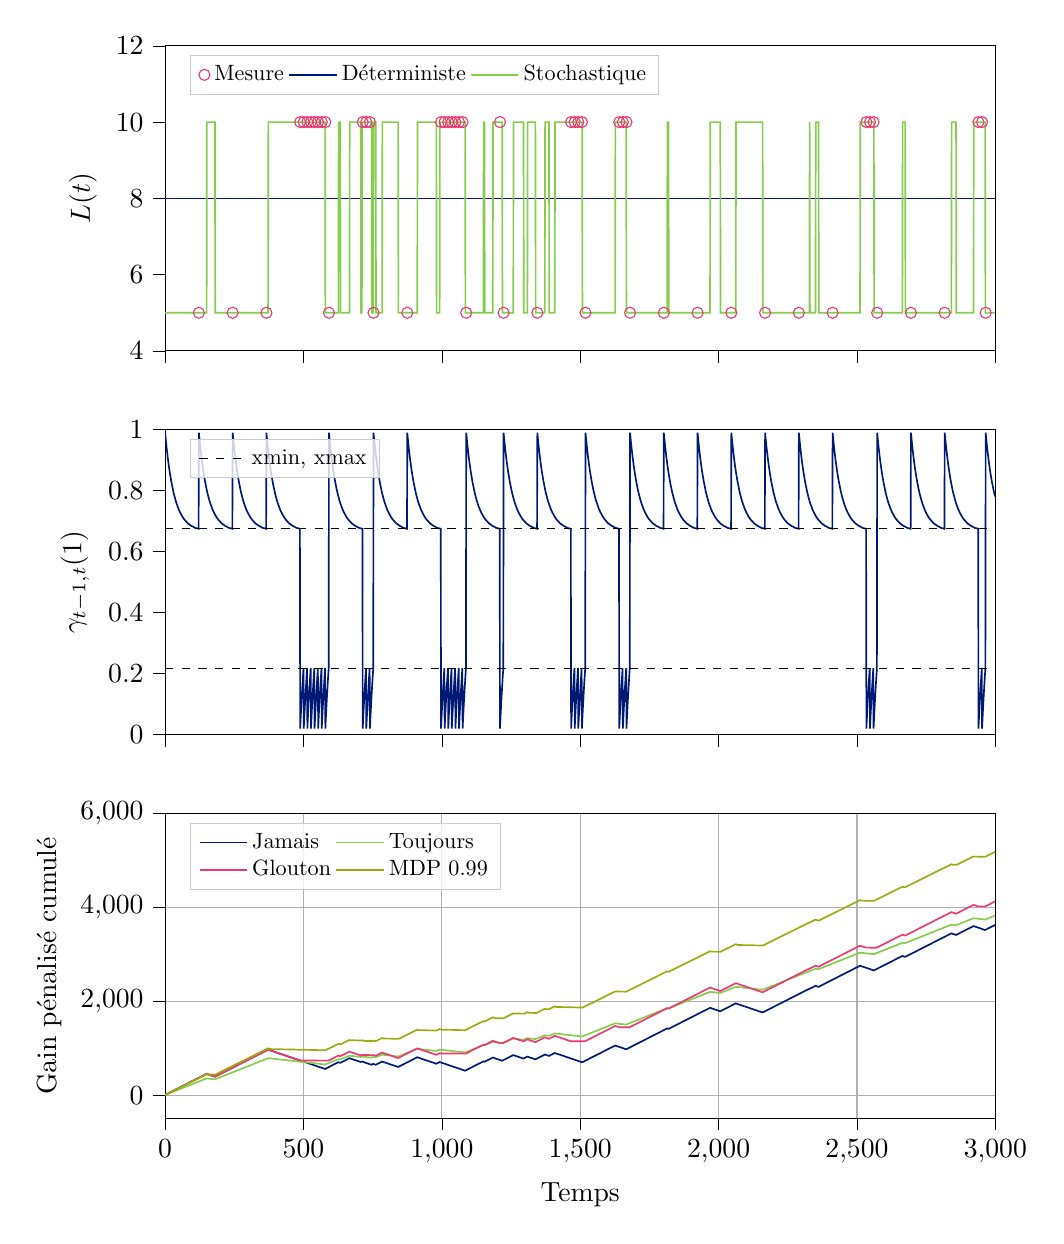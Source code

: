 % This file was created by tikzplotlib v0.9.1.
\begin{tikzpicture}

\definecolor{color0}{rgb}{0.918,0.231,0.451}
\definecolor{color1}{rgb}{0,0.098,0.459}
\definecolor{color2}{rgb}{0.525,0.8,0.302}
\definecolor{color3}{rgb}{0.616,0.671,0.067}

\begin{groupplot}[group style={group size=1 by 3}]
\nextgroupplot[
height=0.45\linewidth,
legend cell align={left},
legend columns=3,
legend style={fill opacity=0.8, draw opacity=1, text opacity=1, at={(0.03,0.97)}, anchor=north west, draw=white!80!black},
legend style={nodes={scale=0.8}},
scaled x ticks=manual:{}{\pgfmathparse{#1}},
tick align=outside,
tick pos=left,
width=\linewidth,
x grid style={white!69.02!black},
xmin=0, xmax=3000,
xtick style={color=black},
xticklabels={},
y grid style={white!69.02!black},
ylabel={\(\displaystyle L(t)\)},
ymin=4, ymax=12,
ytick style={color=black}
]
\addplot [only marks, mark=o, draw=color0, colormap/viridis]
table{%
x                      y
122 5
244 5
366 5
488 10
501 10
514 10
527 10
540 10
553 10
566 10
579 10
592 5
714 10
727 10
740 10
753 5
875 5
997 10
1010 10
1023 10
1036 10
1049 10
1062 10
1075 10
1088 5
1210 10
1223 5
1345 5
1467 10
1480 10
1493 10
1506 10
1519 5
1641 10
1654 10
1667 10
1680 5
1802 5
1924 5
2046 5
2168 5
2290 5
2412 5
2534 10
2547 10
2560 10
2573 5
2695 5
2817 5
2939 10
2952 10
2965 5
};
\addlegendentry{Mesure}
\addplot [semithick, color1]
table {%
0 8
2999 8
};
\addlegendentry{Déterministe}
\addplot [semithick, color2]
table {%
0 5
150 5
151 10
180 10
181 5
372 5
373 10
578 10
579 5
626 5
627 10
633 10
634 5
666 5
667 10
707 10
708 5
711 5
712 10
746 10
747 5
752 5
753 10
761 10
762 5
784 5
785 10
842 10
843 5
911 5
912 10
980 10
981 5
992 5
993 10
1084 10
1085 5
1150 5
1151 10
1154 10
1155 5
1184 5
1185 10
1218 10
1219 5
1258 5
1259 10
1295 10
1296 5
1309 5
1310 10
1338 10
1339 5
1372 5
1373 10
1387 10
1388 5
1408 5
1409 10
1507 10
1508 5
1626 5
1627 10
1666 10
1667 5
1814 5
1815 10
1819 10
1820 5
1969 5
1970 10
2006 10
2007 5
2062 5
2063 10
2159 10
2160 5
2328 5
2329 10
2330 5
2350 5
2351 10
2361 10
2362 5
2511 5
2512 10
2561 10
2562 5
2664 5
2665 10
2674 10
2675 5
2841 5
2842 10
2858 10
2859 5
2921 5
2922 10
2963 10
2964 5
2999 5
};
\addlegendentry{Stochastique}

\nextgroupplot[
height=0.45\linewidth,
legend cell align={left},
legend style={fill opacity=0.8, draw opacity=1, text opacity=1, at={(0.03,0.97)}, anchor=north west, draw=white!80!black},
legend style={nodes={scale=0.8}},
scaled x ticks=manual:{}{\pgfmathparse{#1}},
tick align=outside,
tick pos=left,
width=\linewidth,
x grid style={white!69.02!black},
xmin=0, xmax=3000,
xtick style={color=black},
xticklabels={},
y grid style={white!69.02!black},
ylabel={\(\displaystyle \gamma_{t-1,t}(1)\)},
ymin=0, ymax=1,
ytick style={color=black}
]
\addplot [semithick, color1, forget plot]
table {%
0 0.99
1 0.98
2 0.971
3 0.962
4 0.953
5 0.944
6 0.936
7 0.928
8 0.92
9 0.912
10 0.905
11 0.898
12 0.891
13 0.884
14 0.878
15 0.871
17 0.859
19 0.848
21 0.837
23 0.827
25 0.818
27 0.809
29 0.8
31 0.792
33 0.785
35 0.778
37 0.771
39 0.765
41 0.759
43 0.754
45 0.749
47 0.744
49 0.739
51 0.735
54 0.729
57 0.724
60 0.719
63 0.714
66 0.71
69 0.706
72 0.703
75 0.7
79 0.696
83 0.692
87 0.69
91 0.687
96 0.684
101 0.682
106 0.679
112 0.677
118 0.676
121 0.675
122 0.99
123 0.98
124 0.971
125 0.962
126 0.953
127 0.944
128 0.936
129 0.928
130 0.92
131 0.912
132 0.905
133 0.898
134 0.891
135 0.884
136 0.878
137 0.871
139 0.859
141 0.848
143 0.837
145 0.827
147 0.818
149 0.809
151 0.8
153 0.792
155 0.785
157 0.778
159 0.771
161 0.765
163 0.759
165 0.754
167 0.749
169 0.744
171 0.739
173 0.735
176 0.729
179 0.724
182 0.719
185 0.714
188 0.71
191 0.706
194 0.703
197 0.7
201 0.696
205 0.692
209 0.69
213 0.687
218 0.684
223 0.682
228 0.679
234 0.677
240 0.676
243 0.675
244 0.99
245 0.98
246 0.971
247 0.962
248 0.953
249 0.944
250 0.936
251 0.928
252 0.92
253 0.912
254 0.905
255 0.898
256 0.891
257 0.884
258 0.878
259 0.871
261 0.859
263 0.848
265 0.837
267 0.827
269 0.818
271 0.809
273 0.8
275 0.792
277 0.785
279 0.778
281 0.771
283 0.765
285 0.759
287 0.754
289 0.749
291 0.744
293 0.739
295 0.735
298 0.729
301 0.724
304 0.719
307 0.714
310 0.71
313 0.706
316 0.703
319 0.7
323 0.696
327 0.692
331 0.69
335 0.687
340 0.684
345 0.682
350 0.679
356 0.677
362 0.676
365 0.675
366 0.99
367 0.98
368 0.971
369 0.962
370 0.953
371 0.944
372 0.936
373 0.928
374 0.92
375 0.912
376 0.905
377 0.898
378 0.891
379 0.884
380 0.878
381 0.871
383 0.859
385 0.848
387 0.837
389 0.827
391 0.818
393 0.809
395 0.8
397 0.792
399 0.785
401 0.778
403 0.771
405 0.765
407 0.759
409 0.754
411 0.749
413 0.744
415 0.739
417 0.735
420 0.729
423 0.724
426 0.719
429 0.714
432 0.71
435 0.706
438 0.703
441 0.7
445 0.696
449 0.692
453 0.69
457 0.687
462 0.684
467 0.682
472 0.679
478 0.677
484 0.676
487 0.675
488 0.02
489 0.039
490 0.058
491 0.076
492 0.094
493 0.111
494 0.128
495 0.144
496 0.16
497 0.175
498 0.19
499 0.204
500 0.218
501 0.02
502 0.039
503 0.058
504 0.076
505 0.094
506 0.111
507 0.128
508 0.144
509 0.16
510 0.175
511 0.19
512 0.204
513 0.218
514 0.02
515 0.039
516 0.058
517 0.076
518 0.094
519 0.111
520 0.128
521 0.144
522 0.16
523 0.175
524 0.19
525 0.204
526 0.218
527 0.02
528 0.039
529 0.058
530 0.076
531 0.094
532 0.111
533 0.128
534 0.144
535 0.16
536 0.175
537 0.19
538 0.204
539 0.218
540 0.02
541 0.039
542 0.058
543 0.076
544 0.094
545 0.111
546 0.128
547 0.144
548 0.16
549 0.175
550 0.19
551 0.204
552 0.218
553 0.02
554 0.039
555 0.058
556 0.076
557 0.094
558 0.111
559 0.128
560 0.144
561 0.16
562 0.175
563 0.19
564 0.204
565 0.218
566 0.02
567 0.039
568 0.058
569 0.076
570 0.094
571 0.111
572 0.128
573 0.144
574 0.16
575 0.175
576 0.19
577 0.204
578 0.218
579 0.02
580 0.039
581 0.058
582 0.076
583 0.094
584 0.111
585 0.128
586 0.144
587 0.16
588 0.175
589 0.19
590 0.204
591 0.218
592 0.99
593 0.98
594 0.971
595 0.962
596 0.953
597 0.944
598 0.936
599 0.928
600 0.92
601 0.912
602 0.905
603 0.898
604 0.891
605 0.884
606 0.878
607 0.871
609 0.859
611 0.848
613 0.837
615 0.827
617 0.818
619 0.809
621 0.8
623 0.792
625 0.785
627 0.778
629 0.771
631 0.765
633 0.759
635 0.754
637 0.749
639 0.744
641 0.739
643 0.735
646 0.729
649 0.724
652 0.719
655 0.714
658 0.71
661 0.706
664 0.703
667 0.7
671 0.696
675 0.692
679 0.69
683 0.687
688 0.684
693 0.682
698 0.679
704 0.677
710 0.676
713 0.675
714 0.02
715 0.039
716 0.058
717 0.076
718 0.094
719 0.111
720 0.128
721 0.144
722 0.16
723 0.175
724 0.19
725 0.204
726 0.218
727 0.02
728 0.039
729 0.058
730 0.076
731 0.094
732 0.111
733 0.128
734 0.144
735 0.16
736 0.175
737 0.19
738 0.204
739 0.218
740 0.02
741 0.039
742 0.058
743 0.076
744 0.094
745 0.111
746 0.128
747 0.144
748 0.16
749 0.175
750 0.19
751 0.204
752 0.218
753 0.99
754 0.98
755 0.971
756 0.962
757 0.953
758 0.944
759 0.936
760 0.928
761 0.92
762 0.912
763 0.905
764 0.898
765 0.891
766 0.884
767 0.878
768 0.871
770 0.859
772 0.848
774 0.837
776 0.827
778 0.818
780 0.809
782 0.8
784 0.792
786 0.785
788 0.778
790 0.771
792 0.765
794 0.759
796 0.754
798 0.749
800 0.744
802 0.739
804 0.735
807 0.729
810 0.724
813 0.719
816 0.714
819 0.71
822 0.706
825 0.703
828 0.7
832 0.696
836 0.692
840 0.69
844 0.687
849 0.684
854 0.682
859 0.679
865 0.677
871 0.676
874 0.675
875 0.99
876 0.98
877 0.971
878 0.962
879 0.953
880 0.944
881 0.936
882 0.928
883 0.92
884 0.912
885 0.905
886 0.898
887 0.891
888 0.884
889 0.878
890 0.871
892 0.859
894 0.848
896 0.837
898 0.827
900 0.818
902 0.809
904 0.8
906 0.792
908 0.785
910 0.778
912 0.771
914 0.765
916 0.759
918 0.754
920 0.749
922 0.744
924 0.739
926 0.735
929 0.729
932 0.724
935 0.719
938 0.714
941 0.71
944 0.706
947 0.703
950 0.7
954 0.696
958 0.692
962 0.69
966 0.687
971 0.684
976 0.682
981 0.679
987 0.677
993 0.676
996 0.675
997 0.02
998 0.039
999 0.058
1000 0.076
1001 0.094
1002 0.111
1003 0.128
1004 0.144
1005 0.16
1006 0.175
1007 0.19
1008 0.204
1009 0.218
1010 0.02
1011 0.039
1012 0.058
1013 0.076
1014 0.094
1015 0.111
1016 0.128
1017 0.144
1018 0.16
1019 0.175
1020 0.19
1021 0.204
1022 0.218
1023 0.02
1024 0.039
1025 0.058
1026 0.076
1027 0.094
1028 0.111
1029 0.128
1030 0.144
1031 0.16
1032 0.175
1033 0.19
1034 0.204
1035 0.218
1036 0.02
1037 0.039
1038 0.058
1039 0.076
1040 0.094
1041 0.111
1042 0.128
1043 0.144
1044 0.16
1045 0.175
1046 0.19
1047 0.204
1048 0.218
1049 0.02
1050 0.039
1051 0.058
1052 0.076
1053 0.094
1054 0.111
1055 0.128
1056 0.144
1057 0.16
1058 0.175
1059 0.19
1060 0.204
1061 0.218
1062 0.02
1063 0.039
1064 0.058
1065 0.076
1066 0.094
1067 0.111
1068 0.128
1069 0.144
1070 0.16
1071 0.175
1072 0.19
1073 0.204
1074 0.218
1075 0.02
1076 0.039
1077 0.058
1078 0.076
1079 0.094
1080 0.111
1081 0.128
1082 0.144
1083 0.16
1084 0.175
1085 0.19
1086 0.204
1087 0.218
1088 0.99
1089 0.98
1090 0.971
1091 0.962
1092 0.953
1093 0.944
1094 0.936
1095 0.928
1096 0.92
1097 0.912
1098 0.905
1099 0.898
1100 0.891
1101 0.884
1102 0.878
1103 0.871
1105 0.859
1107 0.848
1109 0.837
1111 0.827
1113 0.818
1115 0.809
1117 0.8
1119 0.792
1121 0.785
1123 0.778
1125 0.771
1127 0.765
1129 0.759
1131 0.754
1133 0.749
1135 0.744
1137 0.739
1139 0.735
1142 0.729
1145 0.724
1148 0.719
1151 0.714
1154 0.71
1157 0.706
1160 0.703
1163 0.7
1167 0.696
1171 0.692
1175 0.69
1179 0.687
1184 0.684
1189 0.682
1194 0.679
1200 0.677
1206 0.676
1209 0.675
1210 0.02
1211 0.039
1212 0.058
1213 0.076
1214 0.094
1215 0.111
1216 0.128
1217 0.144
1218 0.16
1219 0.175
1220 0.19
1221 0.204
1222 0.218
1223 0.99
1224 0.98
1225 0.971
1226 0.962
1227 0.953
1228 0.944
1229 0.936
1230 0.928
1231 0.92
1232 0.912
1233 0.905
1234 0.898
1235 0.891
1236 0.884
1237 0.878
1238 0.871
1240 0.859
1242 0.848
1244 0.837
1246 0.827
1248 0.818
1250 0.809
1252 0.8
1254 0.792
1256 0.785
1258 0.778
1260 0.771
1262 0.765
1264 0.759
1266 0.754
1268 0.749
1270 0.744
1272 0.739
1274 0.735
1277 0.729
1280 0.724
1283 0.719
1286 0.714
1289 0.71
1292 0.706
1295 0.703
1298 0.7
1302 0.696
1306 0.692
1310 0.69
1314 0.687
1319 0.684
1324 0.682
1329 0.679
1335 0.677
1341 0.676
1344 0.675
1345 0.99
1346 0.98
1347 0.971
1348 0.962
1349 0.953
1350 0.944
1351 0.936
1352 0.928
1353 0.92
1354 0.912
1355 0.905
1356 0.898
1357 0.891
1358 0.884
1359 0.878
1360 0.871
1362 0.859
1364 0.848
1366 0.837
1368 0.827
1370 0.818
1372 0.809
1374 0.8
1376 0.792
1378 0.785
1380 0.778
1382 0.771
1384 0.765
1386 0.759
1388 0.754
1390 0.749
1392 0.744
1394 0.739
1396 0.735
1399 0.729
1402 0.724
1405 0.719
1408 0.714
1411 0.71
1414 0.706
1417 0.703
1420 0.7
1424 0.696
1428 0.692
1432 0.69
1436 0.687
1441 0.684
1446 0.682
1451 0.679
1457 0.677
1463 0.676
1466 0.675
1467 0.02
1468 0.039
1469 0.058
1470 0.076
1471 0.094
1472 0.111
1473 0.128
1474 0.144
1475 0.16
1476 0.175
1477 0.19
1478 0.204
1479 0.218
1480 0.02
1481 0.039
1482 0.058
1483 0.076
1484 0.094
1485 0.111
1486 0.128
1487 0.144
1488 0.16
1489 0.175
1490 0.19
1491 0.204
1492 0.218
1493 0.02
1494 0.039
1495 0.058
1496 0.076
1497 0.094
1498 0.111
1499 0.128
1500 0.144
1501 0.16
1502 0.175
1503 0.19
1504 0.204
1505 0.218
1506 0.02
1507 0.039
1508 0.058
1509 0.076
1510 0.094
1511 0.111
1512 0.128
1513 0.144
1514 0.16
1515 0.175
1516 0.19
1517 0.204
1518 0.218
1519 0.99
1520 0.98
1521 0.971
1522 0.962
1523 0.953
1524 0.944
1525 0.936
1526 0.928
1527 0.92
1528 0.912
1529 0.905
1530 0.898
1531 0.891
1532 0.884
1533 0.878
1534 0.871
1536 0.859
1538 0.848
1540 0.837
1542 0.827
1544 0.818
1546 0.809
1548 0.8
1550 0.792
1552 0.785
1554 0.778
1556 0.771
1558 0.765
1560 0.759
1562 0.754
1564 0.749
1566 0.744
1568 0.739
1570 0.735
1573 0.729
1576 0.724
1579 0.719
1582 0.714
1585 0.71
1588 0.706
1591 0.703
1594 0.7
1598 0.696
1602 0.692
1606 0.69
1610 0.687
1615 0.684
1620 0.682
1625 0.679
1631 0.677
1637 0.676
1640 0.675
1641 0.02
1642 0.039
1643 0.058
1644 0.076
1645 0.094
1646 0.111
1647 0.128
1648 0.144
1649 0.16
1650 0.175
1651 0.19
1652 0.204
1653 0.218
1654 0.02
1655 0.039
1656 0.058
1657 0.076
1658 0.094
1659 0.111
1660 0.128
1661 0.144
1662 0.16
1663 0.175
1664 0.19
1665 0.204
1666 0.218
1667 0.02
1668 0.039
1669 0.058
1670 0.076
1671 0.094
1672 0.111
1673 0.128
1674 0.144
1675 0.16
1676 0.175
1677 0.19
1678 0.204
1679 0.218
1680 0.99
1681 0.98
1682 0.971
1683 0.962
1684 0.953
1685 0.944
1686 0.936
1687 0.928
1688 0.92
1689 0.912
1690 0.905
1691 0.898
1692 0.891
1693 0.884
1694 0.878
1695 0.871
1697 0.859
1699 0.848
1701 0.837
1703 0.827
1705 0.818
1707 0.809
1709 0.8
1711 0.792
1713 0.785
1715 0.778
1717 0.771
1719 0.765
1721 0.759
1723 0.754
1725 0.749
1727 0.744
1729 0.739
1731 0.735
1734 0.729
1737 0.724
1740 0.719
1743 0.714
1746 0.71
1749 0.706
1752 0.703
1755 0.7
1759 0.696
1763 0.692
1767 0.69
1771 0.687
1776 0.684
1781 0.682
1786 0.679
1792 0.677
1798 0.676
1801 0.675
1802 0.99
1803 0.98
1804 0.971
1805 0.962
1806 0.953
1807 0.944
1808 0.936
1809 0.928
1810 0.92
1811 0.912
1812 0.905
1813 0.898
1814 0.891
1815 0.884
1816 0.878
1817 0.871
1819 0.859
1821 0.848
1823 0.837
1825 0.827
1827 0.818
1829 0.809
1831 0.8
1833 0.792
1835 0.785
1837 0.778
1839 0.771
1841 0.765
1843 0.759
1845 0.754
1847 0.749
1849 0.744
1851 0.739
1853 0.735
1856 0.729
1859 0.724
1862 0.719
1865 0.714
1868 0.71
1871 0.706
1874 0.703
1877 0.7
1881 0.696
1885 0.692
1889 0.69
1893 0.687
1898 0.684
1903 0.682
1908 0.679
1914 0.677
1920 0.676
1923 0.675
1924 0.99
1925 0.98
1926 0.971
1927 0.962
1928 0.953
1929 0.944
1930 0.936
1931 0.928
1932 0.92
1933 0.912
1934 0.905
1935 0.898
1936 0.891
1937 0.884
1938 0.878
1939 0.871
1941 0.859
1943 0.848
1945 0.837
1947 0.827
1949 0.818
1951 0.809
1953 0.8
1955 0.792
1957 0.785
1959 0.778
1961 0.771
1963 0.765
1965 0.759
1967 0.754
1969 0.749
1971 0.744
1973 0.739
1975 0.735
1978 0.729
1981 0.724
1984 0.719
1987 0.714
1990 0.71
1993 0.706
1996 0.703
1999 0.7
2003 0.696
2007 0.692
2011 0.69
2015 0.687
2020 0.684
2025 0.682
2030 0.679
2036 0.677
2042 0.676
2045 0.675
2046 0.99
2047 0.98
2048 0.971
2049 0.962
2050 0.953
2051 0.944
2052 0.936
2053 0.928
2054 0.92
2055 0.912
2056 0.905
2057 0.898
2058 0.891
2059 0.884
2060 0.878
2061 0.871
2063 0.859
2065 0.848
2067 0.837
2069 0.827
2071 0.818
2073 0.809
2075 0.8
2077 0.792
2079 0.785
2081 0.778
2083 0.771
2085 0.765
2087 0.759
2089 0.754
2091 0.749
2093 0.744
2095 0.739
2097 0.735
2100 0.729
2103 0.724
2106 0.719
2109 0.714
2112 0.71
2115 0.706
2118 0.703
2121 0.7
2125 0.696
2129 0.692
2133 0.69
2137 0.687
2142 0.684
2147 0.682
2152 0.679
2158 0.677
2164 0.676
2167 0.675
2168 0.99
2169 0.98
2170 0.971
2171 0.962
2172 0.953
2173 0.944
2174 0.936
2175 0.928
2176 0.92
2177 0.912
2178 0.905
2179 0.898
2180 0.891
2181 0.884
2182 0.878
2183 0.871
2185 0.859
2187 0.848
2189 0.837
2191 0.827
2193 0.818
2195 0.809
2197 0.8
2199 0.792
2201 0.785
2203 0.778
2205 0.771
2207 0.765
2209 0.759
2211 0.754
2213 0.749
2215 0.744
2217 0.739
2219 0.735
2222 0.729
2225 0.724
2228 0.719
2231 0.714
2234 0.71
2237 0.706
2240 0.703
2243 0.7
2247 0.696
2251 0.692
2255 0.69
2259 0.687
2264 0.684
2269 0.682
2274 0.679
2280 0.677
2286 0.676
2289 0.675
2290 0.99
2291 0.98
2292 0.971
2293 0.962
2294 0.953
2295 0.944
2296 0.936
2297 0.928
2298 0.92
2299 0.912
2300 0.905
2301 0.898
2302 0.891
2303 0.884
2304 0.878
2305 0.871
2307 0.859
2309 0.848
2311 0.837
2313 0.827
2315 0.818
2317 0.809
2319 0.8
2321 0.792
2323 0.785
2325 0.778
2327 0.771
2329 0.765
2331 0.759
2333 0.754
2335 0.749
2337 0.744
2339 0.739
2341 0.735
2344 0.729
2347 0.724
2350 0.719
2353 0.714
2356 0.71
2359 0.706
2362 0.703
2365 0.7
2369 0.696
2373 0.692
2377 0.69
2381 0.687
2386 0.684
2391 0.682
2396 0.679
2402 0.677
2408 0.676
2411 0.675
2412 0.99
2413 0.98
2414 0.971
2415 0.962
2416 0.953
2417 0.944
2418 0.936
2419 0.928
2420 0.92
2421 0.912
2422 0.905
2423 0.898
2424 0.891
2425 0.884
2426 0.878
2427 0.871
2429 0.859
2431 0.848
2433 0.837
2435 0.827
2437 0.818
2439 0.809
2441 0.8
2443 0.792
2445 0.785
2447 0.778
2449 0.771
2451 0.765
2453 0.759
2455 0.754
2457 0.749
2459 0.744
2461 0.739
2463 0.735
2466 0.729
2469 0.724
2472 0.719
2475 0.714
2478 0.71
2481 0.706
2484 0.703
2487 0.7
2491 0.696
2495 0.692
2499 0.69
2503 0.687
2508 0.684
2513 0.682
2518 0.679
2524 0.677
2530 0.676
2533 0.675
2534 0.02
2535 0.039
2536 0.058
2537 0.076
2538 0.094
2539 0.111
2540 0.128
2541 0.144
2542 0.16
2543 0.175
2544 0.19
2545 0.204
2546 0.218
2547 0.02
2548 0.039
2549 0.058
2550 0.076
2551 0.094
2552 0.111
2553 0.128
2554 0.144
2555 0.16
2556 0.175
2557 0.19
2558 0.204
2559 0.218
2560 0.02
2561 0.039
2562 0.058
2563 0.076
2564 0.094
2565 0.111
2566 0.128
2567 0.144
2568 0.16
2569 0.175
2570 0.19
2571 0.204
2572 0.218
2573 0.99
2574 0.98
2575 0.971
2576 0.962
2577 0.953
2578 0.944
2579 0.936
2580 0.928
2581 0.92
2582 0.912
2583 0.905
2584 0.898
2585 0.891
2586 0.884
2587 0.878
2588 0.871
2590 0.859
2592 0.848
2594 0.837
2596 0.827
2598 0.818
2600 0.809
2602 0.8
2604 0.792
2606 0.785
2608 0.778
2610 0.771
2612 0.765
2614 0.759
2616 0.754
2618 0.749
2620 0.744
2622 0.739
2624 0.735
2627 0.729
2630 0.724
2633 0.719
2636 0.714
2639 0.71
2642 0.706
2645 0.703
2648 0.7
2652 0.696
2656 0.692
2660 0.69
2664 0.687
2669 0.684
2674 0.682
2679 0.679
2685 0.677
2691 0.676
2694 0.675
2695 0.99
2696 0.98
2697 0.971
2698 0.962
2699 0.953
2700 0.944
2701 0.936
2702 0.928
2703 0.92
2704 0.912
2705 0.905
2706 0.898
2707 0.891
2708 0.884
2709 0.878
2710 0.871
2712 0.859
2714 0.848
2716 0.837
2718 0.827
2720 0.818
2722 0.809
2724 0.8
2726 0.792
2728 0.785
2730 0.778
2732 0.771
2734 0.765
2736 0.759
2738 0.754
2740 0.749
2742 0.744
2744 0.739
2746 0.735
2749 0.729
2752 0.724
2755 0.719
2758 0.714
2761 0.71
2764 0.706
2767 0.703
2770 0.7
2774 0.696
2778 0.692
2782 0.69
2786 0.687
2791 0.684
2796 0.682
2801 0.679
2807 0.677
2813 0.676
2816 0.675
2817 0.99
2818 0.98
2819 0.971
2820 0.962
2821 0.953
2822 0.944
2823 0.936
2824 0.928
2825 0.92
2826 0.912
2827 0.905
2828 0.898
2829 0.891
2830 0.884
2831 0.878
2832 0.871
2834 0.859
2836 0.848
2838 0.837
2840 0.827
2842 0.818
2844 0.809
2846 0.8
2848 0.792
2850 0.785
2852 0.778
2854 0.771
2856 0.765
2858 0.759
2860 0.754
2862 0.749
2864 0.744
2866 0.739
2868 0.735
2871 0.729
2874 0.724
2877 0.719
2880 0.714
2883 0.71
2886 0.706
2889 0.703
2892 0.7
2896 0.696
2900 0.692
2904 0.69
2908 0.687
2913 0.684
2918 0.682
2923 0.679
2929 0.677
2935 0.676
2938 0.675
2939 0.02
2940 0.039
2941 0.058
2942 0.076
2943 0.094
2944 0.111
2945 0.128
2946 0.144
2947 0.16
2948 0.175
2949 0.19
2950 0.204
2951 0.218
2952 0.02
2953 0.039
2954 0.058
2955 0.076
2956 0.094
2957 0.111
2958 0.128
2959 0.144
2960 0.16
2961 0.175
2962 0.19
2963 0.204
2964 0.218
2965 0.99
2966 0.98
2967 0.971
2968 0.962
2969 0.953
2970 0.944
2971 0.936
2972 0.928
2973 0.92
2974 0.912
2975 0.905
2976 0.898
2977 0.891
2978 0.884
2979 0.878
2980 0.871
2982 0.859
2984 0.848
2986 0.837
2988 0.827
2990 0.818
2992 0.809
2994 0.8
2996 0.792
2998 0.785
2999 0.781
};
\addplot [black, dashed]
table {%
0 0.217
3000 0.217
};
\addlegendentry{xmin, xmax}
\addplot [black, dashed, forget plot]
table {%
0 0.675
3000 0.675
};

\nextgroupplot[
height=0.45\linewidth,
legend cell align={left},
legend columns=2,
legend style={fill opacity=0.8, draw opacity=1, text opacity=1, at={(0.03,0.97)}, anchor=north west, draw=white!80!black},
legend style={nodes={scale=0.8}},
tick align=outside,
tick pos=left,
width=\linewidth,
x grid style={white!69.02!black},
xlabel={Temps},
xmajorgrids,
xmin=0, xmax=3000,
xtick style={color=black},
y grid style={white!69.02!black},
ylabel={Gain pénalisé cumulé},
ymajorgrids,
ymin=-500, ymax=6000,
ytick style={color=black}
]
\addplot [semithick, color1]
table {%
0 3
150 453
180 393
372 969
578 557
626 701
633 687
666 786
707 704
711 716
746 646
752 664
761 646
784 715
842 599
911 806
980 668
992 704
1084 520
1150 718
1154 710
1184 800
1218 732
1258 852
1295 778
1309 820
1338 762
1372 864
1387 834
1408 897
1507 699
1626 1056
1666 976
1814 1420
1819 1410
1969 1860
2006 1786
2062 1954
2159 1760
2328 2267
2329 2265
2350 2328
2361 2306
2511 2756
2561 2656
2664 2965
2674 2945
2841 3446
2858 3412
2921 3601
2963 3517
2999 3625
};
\addlegendentry{Jamais}
\addplot [semithick, color2]
table {%
0 2.35
150 354.85
180 335.35
372 786.55
578 652.65
626 765.45
633 760.9
666 838.45
707 811.8
711 821.2
746 798.45
752 812.55
761 806.7
784 860.75
842 823.05
911 985.2
980 940.35
992 968.55
1084 908.75
1150 1063.85
1154 1061.25
1184 1131.75
1218 1109.65
1258 1203.65
1295 1179.6
1309 1212.5
1338 1193.65
1372 1273.55
1387 1263.8
1408 1313.15
1507 1248.8
1626 1528.45
1666 1502.45
1814 1850.25
1819 1847
1969 2199.5
2006 2175.45
2062 2307.05
2159 2244
2328 2641.15
2329 2640.5
2350 2689.85
2361 2682.7
2511 3035.2
2561 3002.7
2664 3244.75
2674 3238.25
2841 3630.7
2858 3619.65
2921 3767.7
2963 3740.4
2999 3825
};
\addlegendentry{Toujours}
\addplot [semithick, color0]
table {%
0 3
150 452.35
180 392.35
372 967.05
486 739.05
487 738.4
499 738.4
500 737.75
512 737.75
513 737.1
525 737.1
526 736.45
538 736.45
539 735.8
551 735.8
552 735.15
564 735.15
565 734.5
577 734.5
578 733.85
590 733.85
592 739.2
626 841.2
633 827.2
666 926.2
707 844.2
711 856.2
712 854.2
713 853.55
725 853.55
726 852.9
738 852.9
739 852.25
751 852.25
752 854.6
761 836.6
784 905.6
842 789.6
911 995.95
980 857.95
992 893.95
995 887.95
996 887.3
1008 887.3
1009 886.65
1021 886.65
1022 886
1034 886
1035 885.35
1047 885.35
1048 884.7
1060 884.7
1061 884.05
1073 884.05
1074 883.4
1086 883.4
1088 888.75
1150 1074.75
1154 1066.75
1184 1156.75
1208 1108.75
1209 1108.1
1221 1108.1
1223 1113.45
1258 1218.45
1295 1144.45
1309 1186.45
1338 1128.45
1372 1229.8
1387 1199.8
1408 1262.8
1465 1148.8
1466 1148.15
1478 1148.15
1479 1147.5
1491 1147.5
1492 1146.85
1504 1146.85
1505 1146.2
1517 1146.2
1519 1151.55
1626 1472.55
1639 1446.55
1640 1445.9
1652 1445.9
1653 1445.25
1665 1445.25
1666 1444.6
1678 1444.6
1680 1449.95
1814 1851.3
1819 1841.3
1969 2290.65
2006 2216.65
2062 2384
2159 2190
2328 2695.7
2329 2693.7
2350 2756.7
2361 2734.7
2511 3184.05
2532 3142.05
2533 3141.4
2545 3141.4
2546 3140.75
2558 3140.75
2559 3140.1
2571 3140.1
2573 3145.45
2664 3418.45
2674 3398.45
2841 3898.15
2858 3864.15
2921 4053.15
2937 4021.15
2938 4020.5
2950 4020.5
2951 4019.85
2963 4019.85
2965 4025.2
2999 4127.2
};
\addlegendentry{Glouton}
\addplot [semithick, color3]
table {%
0 3
25 76.7
27 82.05
52 155.75
54 161.1
79 234.8
81 240.15
106 313.85
108 319.2
133 392.9
135 398.25
150 442.6
151 440.6
152 439.95
156 439.95
157 439.3
161 439.3
162 438.65
166 438.65
167 438
171 438
172 437.35
176 437.35
177 436.7
181 436.7
183 442.05
208 515.75
210 521.1
235 594.8
237 600.15
262 673.85
264 679.2
289 752.9
291 758.25
316 831.95
318 837.3
343 911
345 916.35
370 990.05
372 995.4
379 981.4
380 980.75
384 980.75
385 980.1
389 980.1
390 979.45
394 979.45
395 978.8
399 978.8
400 978.15
404 978.15
405 977.5
409 977.5
410 976.85
414 976.85
415 976.2
419 976.2
420 975.55
424 975.55
425 974.9
429 974.9
430 974.25
434 974.25
435 973.6
439 973.6
440 972.95
444 972.95
445 972.3
449 972.3
450 971.65
454 971.65
455 971
459 971
460 970.35
464 970.35
465 969.7
469 969.7
470 969.05
474 969.05
475 968.4
479 968.4
480 967.75
484 967.75
485 967.1
489 967.1
490 966.45
494 966.45
495 965.8
499 965.8
500 965.15
504 965.15
505 964.5
509 964.5
510 963.85
514 963.85
515 963.2
519 963.2
520 962.55
524 962.55
525 961.9
529 961.9
530 961.25
534 961.25
535 960.6
539 960.6
540 959.95
544 959.95
545 959.3
549 959.3
550 958.65
554 958.65
555 958
559 958
560 957.35
564 957.35
565 956.7
569 956.7
570 956.05
574 956.05
575 955.4
579 955.4
581 960.75
606 1034.45
608 1039.8
626 1092.5
633 1078.5
635 1083.85
660 1157.55
662 1162.9
666 1174.9
669 1168.9
670 1168.25
674 1168.25
675 1167.6
679 1167.6
680 1166.95
684 1166.95
685 1166.3
689 1166.3
690 1165.65
694 1165.65
695 1165
699 1165
700 1164.35
704 1164.35
705 1163.7
709 1163.7
711 1169.05
718 1155.05
719 1154.4
723 1154.4
724 1153.75
728 1153.75
729 1153.1
733 1153.1
734 1152.45
738 1152.45
739 1151.8
743 1151.8
744 1151.15
748 1151.15
750 1156.5
752 1162.5
757 1152.5
758 1151.85
762 1151.85
764 1157.2
784 1215.9
789 1205.9
790 1205.25
794 1205.25
795 1204.6
799 1204.6
800 1203.95
804 1203.95
805 1203.3
809 1203.3
810 1202.65
814 1202.65
815 1202
819 1202
820 1201.35
824 1201.35
825 1200.7
829 1200.7
830 1200.05
834 1200.05
835 1199.4
839 1199.4
840 1198.75
844 1198.75
846 1204.1
871 1277.8
873 1283.15
898 1356.85
900 1362.2
911 1394.55
916 1384.55
917 1383.9
921 1383.9
922 1383.25
926 1383.25
927 1382.6
931 1382.6
932 1381.95
936 1381.95
937 1381.3
941 1381.3
942 1380.65
946 1380.65
947 1380
951 1380
952 1379.35
956 1379.35
957 1378.7
961 1378.7
962 1378.05
966 1378.05
967 1377.4
971 1377.4
972 1376.75
976 1376.75
977 1376.1
981 1376.1
983 1381.45
992 1407.8
999 1393.8
1000 1393.15
1004 1393.15
1005 1392.5
1009 1392.5
1010 1391.85
1014 1391.85
1015 1391.2
1019 1391.2
1020 1390.55
1024 1390.55
1025 1389.9
1029 1389.9
1030 1389.25
1034 1389.25
1035 1388.6
1039 1388.6
1040 1387.95
1044 1387.95
1045 1387.3
1049 1387.3
1050 1386.65
1054 1386.65
1055 1386
1059 1386
1060 1385.35
1064 1385.35
1065 1384.7
1069 1384.7
1070 1384.05
1074 1384.05
1075 1383.4
1079 1383.4
1080 1382.75
1084 1382.75
1086 1388.1
1111 1461.8
1113 1467.15
1138 1540.85
1140 1546.2
1150 1575.55
1154 1567.55
1174 1626.25
1176 1631.6
1184 1654.95
1192 1638.95
1193 1638.3
1197 1638.3
1198 1637.65
1202 1637.65
1203 1637
1207 1637
1208 1636.35
1212 1636.35
1213 1635.7
1217 1635.7
1218 1635.05
1222 1635.05
1224 1640.4
1249 1714.1
1251 1719.45
1258 1740.45
1259 1739.8
1263 1739.8
1264 1739.15
1268 1739.15
1269 1738.5
1273 1738.5
1274 1737.85
1278 1737.85
1279 1737.2
1283 1737.2
1284 1736.55
1288 1736.55
1289 1735.9
1293 1735.9
1294 1735.25
1298 1735.25
1300 1740.6
1309 1766.95
1316 1752.95
1317 1752.3
1321 1752.3
1322 1751.65
1326 1751.65
1327 1751
1331 1751
1332 1750.35
1336 1750.35
1337 1749.7
1341 1749.7
1343 1755.05
1368 1828.75
1370 1834.1
1372 1840.1
1377 1830.1
1378 1829.45
1382 1829.45
1383 1828.8
1387 1828.8
1389 1834.15
1408 1889.85
1414 1877.85
1415 1877.2
1419 1877.2
1420 1876.55
1424 1876.55
1425 1875.9
1429 1875.9
1430 1875.25
1434 1875.25
1435 1874.6
1439 1874.6
1440 1873.95
1444 1873.95
1445 1873.3
1449 1873.3
1450 1872.65
1454 1872.65
1455 1872
1459 1872
1460 1871.35
1464 1871.35
1465 1870.7
1469 1870.7
1470 1870.05
1474 1870.05
1475 1869.4
1479 1869.4
1480 1868.75
1484 1868.75
1485 1868.1
1489 1868.1
1490 1867.45
1494 1867.45
1495 1866.8
1499 1866.8
1500 1866.15
1504 1866.15
1505 1865.5
1509 1865.5
1511 1870.85
1536 1944.55
1538 1949.9
1563 2023.6
1565 2028.95
1590 2102.65
1592 2108
1617 2181.7
1619 2187.05
1626 2208.05
1627 2207.4
1631 2207.4
1632 2206.75
1636 2206.75
1637 2206.1
1641 2206.1
1642 2205.45
1646 2205.45
1647 2204.8
1651 2204.8
1652 2204.15
1656 2204.15
1657 2203.5
1661 2203.5
1662 2202.85
1666 2202.85
1668 2208.2
1693 2281.9
1695 2287.25
1720 2360.95
1722 2366.3
1747 2440
1749 2445.35
1774 2519.05
1776 2524.4
1801 2598.1
1803 2603.45
1814 2635.8
1819 2625.8
1821 2631.15
1846 2704.85
1848 2710.2
1873 2783.9
1875 2789.25
1900 2862.95
1902 2868.3
1927 2942
1929 2947.35
1954 3021.05
1956 3026.4
1969 3064.75
1972 3058.75
1973 3058.1
1977 3058.1
1978 3057.45
1982 3057.45
1983 3056.8
1987 3056.8
1988 3056.15
1992 3056.15
1993 3055.5
1997 3055.5
1998 3054.85
2002 3054.85
2003 3054.2
2007 3054.2
2009 3059.55
2034 3133.25
2036 3138.6
2061 3212.3
2062 3214.65
2070 3198.65
2071 3198
2075 3198
2076 3197.35
2080 3197.35
2081 3196.7
2085 3196.7
2086 3196.05
2090 3196.05
2091 3195.4
2095 3195.4
2096 3194.75
2100 3194.75
2101 3194.1
2105 3194.1
2106 3193.45
2110 3193.45
2111 3192.8
2115 3192.8
2116 3192.15
2120 3192.15
2121 3191.5
2125 3191.5
2126 3190.85
2130 3190.85
2131 3190.2
2135 3190.2
2136 3189.55
2140 3189.55
2141 3188.9
2145 3188.9
2146 3188.25
2150 3188.25
2151 3187.6
2155 3187.6
2156 3186.95
2160 3186.95
2162 3192.3
2187 3266
2189 3271.35
2214 3345.05
2216 3350.4
2241 3424.1
2243 3429.45
2268 3503.15
2270 3508.5
2295 3582.2
2297 3587.55
2322 3661.25
2324 3666.6
2328 3678.6
2329 3676.6
2349 3735.3
2350 3737.65
2358 3721.65
2359 3721
2363 3721
2365 3726.35
2390 3800.05
2392 3805.4
2417 3879.1
2419 3884.45
2444 3958.15
2446 3963.5
2471 4037.2
2473 4042.55
2498 4116.25
2500 4121.6
2511 4153.95
2516 4143.95
2517 4143.3
2521 4143.3
2522 4142.65
2526 4142.65
2527 4142
2531 4142
2532 4141.35
2536 4141.35
2537 4140.7
2541 4140.7
2542 4140.05
2546 4140.05
2547 4139.4
2551 4139.4
2552 4138.75
2556 4138.75
2557 4138.1
2561 4138.1
2563 4143.45
2588 4217.15
2590 4222.5
2615 4296.2
2617 4301.55
2642 4375.25
2644 4380.6
2664 4439.3
2669 4429.3
2670 4428.65
2674 4428.65
2676 4434
2701 4507.7
2703 4513.05
2728 4586.75
2730 4592.1
2755 4665.8
2757 4671.15
2782 4744.85
2784 4750.2
2809 4823.9
2811 4829.25
2836 4902.95
2838 4908.3
2841 4917.3
2845 4909.3
2846 4908.65
2850 4908.65
2851 4908
2855 4908
2856 4907.35
2860 4907.35
2862 4912.7
2887 4986.4
2889 4991.75
2914 5065.45
2916 5070.8
2921 5085.8
2923 5081.8
2924 5081.15
2928 5081.15
2929 5080.5
2933 5080.5
2934 5079.85
2938 5079.85
2939 5079.2
2943 5079.2
2944 5078.55
2948 5078.55
2949 5077.9
2953 5077.9
2954 5077.25
2958 5077.25
2959 5076.6
2963 5076.6
2965 5081.95
2990 5155.65
2992 5161
2999 5182
};
\addlegendentry{MDP 0.99}
\end{groupplot}

\end{tikzpicture}
